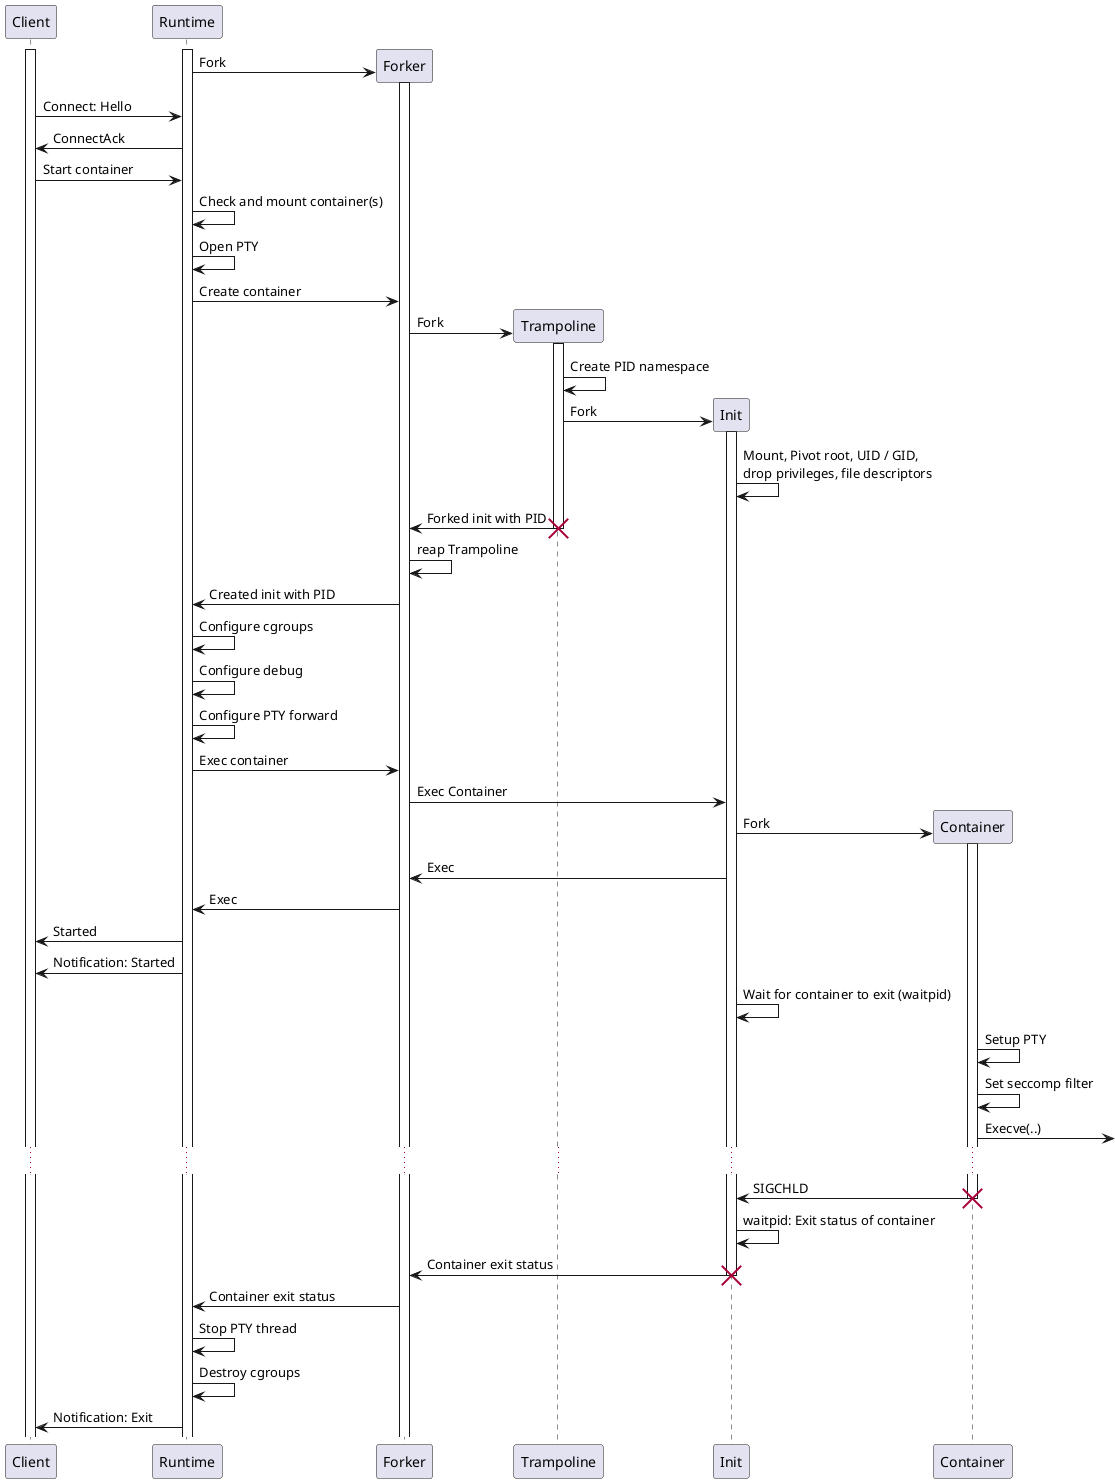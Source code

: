 @startuml container-startup

create Client
activate Client

create Runtime
activate Runtime

create Forker
Runtime -> Forker: Fork
activate Forker

Client -> Runtime: Connect: Hello
Client <- Runtime: ConnectAck
Client -> Runtime: Start container
Runtime -> Runtime: Check and mount container(s)
Runtime -> Runtime: Open PTY

Runtime -> Forker: Create container

create Trampoline
Forker -> Trampoline: Fork
activate Trampoline
Trampoline -> Trampoline: Create PID namespace

create Init
Trampoline -> Init: Fork
activate Init
Init -> Init: Mount, Pivot root, UID / GID,\ndrop privileges, file descriptors

Trampoline -> Forker: Forked init with PID
destroy Trampoline

Forker -> Forker: reap Trampoline

Forker -> Runtime: Created init with PID

Runtime -> Runtime: Configure cgroups
Runtime -> Runtime: Configure debug
Runtime -> Runtime: Configure PTY forward

Runtime -> Forker: Exec container
Forker -> Init: Exec Container
create Container
Init -> Container: Fork
activate Container
Forker <- Init: Exec
Runtime <- Forker: Exec
Client <- Runtime: Started
Client <- Runtime: Notification: Started

Init -> Init: Wait for container to exit (waitpid)
Container -> Container: Setup PTY
Container -> Container: Set seccomp filter
Container -> : Execve(..)
...
Container -> Init: SIGCHLD
destroy Container

Init -> Init: waitpid: Exit status of container
Init -> Forker: Container exit status
destroy Init

Forker -> Runtime: Container exit status
Runtime -> Runtime: Stop PTY thread
Runtime -> Runtime: Destroy cgroups
Client <- Runtime: Notification: Exit

@enduml
